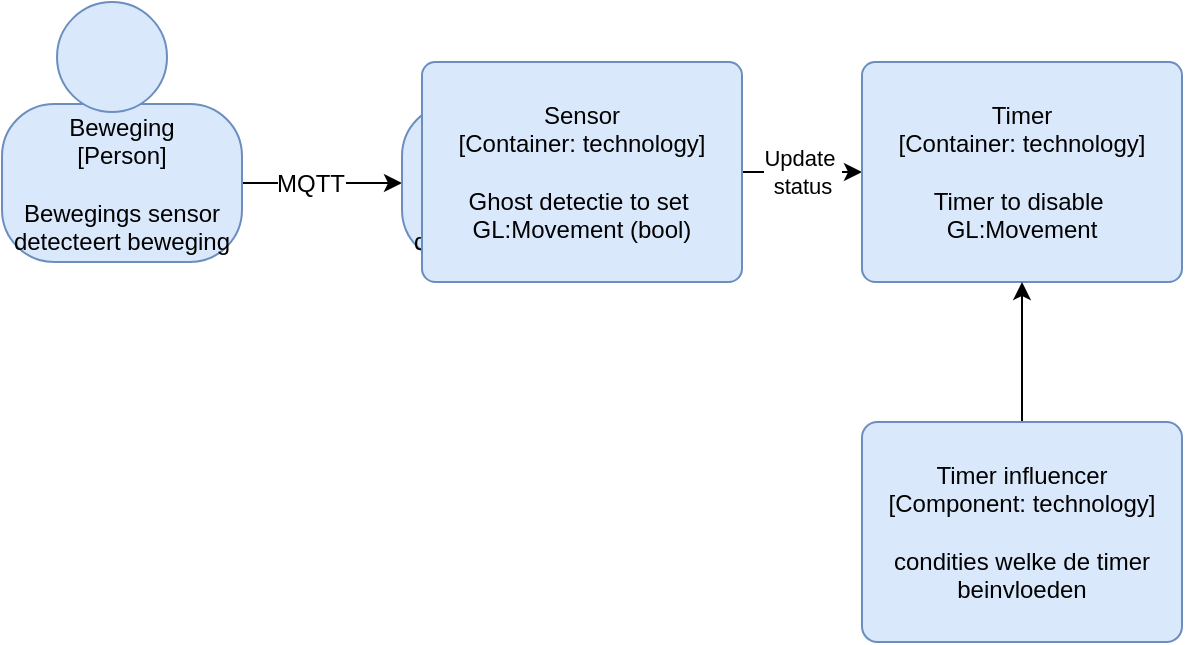 <mxfile version="12.2.8" type="github" pages="3">
  <diagram id="RRbCEkmqkF7tnA--R-60" name="Movement">
    <mxGraphModel dx="1024" dy="485" grid="1" gridSize="10" guides="1" tooltips="1" connect="1" arrows="1" fold="1" page="1" pageScale="1" pageWidth="850" pageHeight="1100" math="0" shadow="0">
      <root>
        <mxCell id="0"/>
        <mxCell id="1" parent="0"/>
        <mxCell id="Y9OF2ONfVtvooRnaM7Or-1" value="" style="group;rounded=0;labelBackgroundColor=none;fillColor=none;fontColor=#000000;align=center;html=1;" vertex="1" connectable="0" parent="1">
          <mxGeometry x="70" y="60" width="120" height="130" as="geometry"/>
          <C4Person as="c4"/>
        </mxCell>
        <mxCell id="Y9OF2ONfVtvooRnaM7Or-6" value="" style="edgeStyle=orthogonalEdgeStyle;rounded=0;orthogonalLoop=1;jettySize=auto;html=1;" edge="1" parent="Y9OF2ONfVtvooRnaM7Or-1" source="Y9OF2ONfVtvooRnaM7Or-2" target="Y9OF2ONfVtvooRnaM7Or-5">
          <mxGeometry relative="1" as="geometry"/>
        </mxCell>
        <mxCell id="Y9OF2ONfVtvooRnaM7Or-7" value="MQTT" style="text;html=1;resizable=0;points=[];align=center;verticalAlign=middle;labelBackgroundColor=#ffffff;" vertex="1" connectable="0" parent="Y9OF2ONfVtvooRnaM7Or-6">
          <mxGeometry x="-0.165" relative="1" as="geometry">
            <mxPoint as="offset"/>
          </mxGeometry>
        </mxCell>
        <object label="Beweging&lt;div&gt;[Person]&lt;/div&gt;&lt;div&gt;&lt;br&gt;&lt;/div&gt;&lt;div&gt;Bewegings sensor&lt;/div&gt;&lt;div&gt;detecteert beweging&lt;/div&gt;" placeholders="1" c4Name="Beweging" c4Type="body" c4Description="Bewegings sensor activiteit" id="Y9OF2ONfVtvooRnaM7Or-2">
          <mxCell style="rounded=1;whiteSpace=wrap;html=1;labelBackgroundColor=none;fillColor=#dae8fc;fontColor=#000000;align=center;arcSize=33;strokeColor=#6c8ebf;" vertex="1" parent="Y9OF2ONfVtvooRnaM7Or-1">
            <mxGeometry y="51" width="120" height="79" as="geometry"/>
            <C4Person as="c4"/>
          </mxCell>
        </object>
        <object label="Beweging&lt;div&gt;[Person]&lt;/div&gt;&lt;div&gt;&lt;br&gt;&lt;/div&gt;&lt;div&gt;Bewegings sensor&lt;/div&gt;&lt;div&gt;detecteert beweging&lt;/div&gt;" placeholders="1" c4Name="Beweging" c4Type="body" c4Description="Bewegings sensor activiteit" id="Y9OF2ONfVtvooRnaM7Or-5">
          <mxCell style="rounded=1;whiteSpace=wrap;html=1;labelBackgroundColor=none;fillColor=#dae8fc;fontColor=#000000;align=center;arcSize=33;strokeColor=#6c8ebf;" vertex="1" parent="Y9OF2ONfVtvooRnaM7Or-1">
            <mxGeometry x="200" y="51" width="120" height="79" as="geometry"/>
            <C4Person as="c4"/>
          </mxCell>
        </object>
        <mxCell id="Y9OF2ONfVtvooRnaM7Or-3" value="" style="ellipse;whiteSpace=wrap;html=1;aspect=fixed;rounded=0;labelBackgroundColor=none;fillColor=#dae8fc;fontSize=12;fontColor=#000000;align=center;strokeColor=#6c8ebf;" vertex="1" parent="Y9OF2ONfVtvooRnaM7Or-1">
          <mxGeometry x="27.5" width="55" height="55" as="geometry"/>
          <C4Person as="c4"/>
        </mxCell>
        <mxCell id="Y9OF2ONfVtvooRnaM7Or-9" value="Update&amp;nbsp;&lt;br&gt;status" style="edgeStyle=orthogonalEdgeStyle;rounded=0;orthogonalLoop=1;jettySize=auto;html=1;" edge="1" parent="1" source="Y9OF2ONfVtvooRnaM7Or-4" target="Y9OF2ONfVtvooRnaM7Or-8">
          <mxGeometry relative="1" as="geometry"/>
        </mxCell>
        <object label="&lt;span&gt;Sensor&lt;/span&gt;&lt;div&gt;[Container:&amp;nbsp;&lt;span&gt;technology&lt;/span&gt;&lt;span&gt;]&lt;/span&gt;&lt;/div&gt;&lt;div&gt;&lt;br&gt;&lt;/div&gt;&lt;div&gt;Ghost detectie to set&amp;nbsp;&lt;br&gt;GL:Movement (bool)&lt;/div&gt;" placeholders="1" c4Name="name" c4Type="Container" c4Technology="technology" c4Description="Beschreibung" id="Y9OF2ONfVtvooRnaM7Or-4">
          <mxCell style="rounded=1;whiteSpace=wrap;html=1;labelBackgroundColor=none;fillColor=#dae8fc;fontColor=#000000;align=center;arcSize=6;strokeColor=#6c8ebf;" vertex="1" parent="1">
            <mxGeometry x="280" y="90" width="160" height="110" as="geometry"/>
            <C4Container as="c4"/>
          </mxCell>
        </object>
        <object label="Timer&lt;br&gt;&lt;div&gt;[Container:&amp;nbsp;&lt;span&gt;technology&lt;/span&gt;&lt;span&gt;]&lt;/span&gt;&lt;/div&gt;&lt;div&gt;&lt;br&gt;&lt;/div&gt;&lt;div&gt;Timer to disable&amp;nbsp;&lt;/div&gt;&lt;div&gt;GL:Movement&lt;/div&gt;" placeholders="1" c4Name="Timer" c4Type="Container" c4Technology="technology" c4Description="op basis van de 24 klok worden bepaalde condities gezet voor het disablen van de movement (bool)" id="Y9OF2ONfVtvooRnaM7Or-8">
          <mxCell style="rounded=1;whiteSpace=wrap;html=1;labelBackgroundColor=none;fillColor=#dae8fc;fontColor=#000000;align=center;arcSize=6;strokeColor=#6c8ebf;" vertex="1" parent="1">
            <mxGeometry x="500" y="90" width="160" height="110" as="geometry"/>
            <C4Container as="c4"/>
          </mxCell>
        </object>
        <mxCell id="Y9OF2ONfVtvooRnaM7Or-11" value="" style="edgeStyle=orthogonalEdgeStyle;rounded=0;orthogonalLoop=1;jettySize=auto;html=1;" edge="1" parent="1" source="Y9OF2ONfVtvooRnaM7Or-10" target="Y9OF2ONfVtvooRnaM7Or-8">
          <mxGeometry relative="1" as="geometry"/>
        </mxCell>
        <object label="&lt;span&gt;Timer influencer&lt;/span&gt;&lt;div&gt;[Component:&amp;nbsp;&lt;span&gt;technology&lt;/span&gt;&lt;span&gt;]&lt;/span&gt;&lt;/div&gt;&lt;div&gt;&lt;br&gt;&lt;/div&gt;&lt;div&gt;condities welke de timer beinvloeden&lt;/div&gt;" placeholders="1" c4Name="name" c4Type="Component" c4Technology="technology" c4Description="Beschreibung" id="Y9OF2ONfVtvooRnaM7Or-10">
          <mxCell style="rounded=1;whiteSpace=wrap;html=1;labelBackgroundColor=none;fillColor=#dae8fc;fontColor=#000000;align=center;arcSize=7;strokeColor=#6c8ebf;" vertex="1" parent="1">
            <mxGeometry x="500" y="270" width="160" height="110" as="geometry"/>
            <C4Component as="c4"/>
          </mxCell>
        </object>
      </root>
    </mxGraphModel>
  </diagram>
  <diagram id="uKoTwiScCRmJr88l8iwz" name="Verlichting">
    <mxGraphModel dx="1024" dy="485" grid="1" gridSize="10" guides="1" tooltips="1" connect="1" arrows="1" fold="1" page="1" pageScale="1" pageWidth="850" pageHeight="1100" math="0" shadow="0">
      <root>
        <mxCell id="5hVVTMUSqoloVB6yyULh-0"/>
        <mxCell id="5hVVTMUSqoloVB6yyULh-1" parent="5hVVTMUSqoloVB6yyULh-0"/>
      </root>
    </mxGraphModel>
  </diagram>
  <diagram id="sJ4iWAoiv2QwzduNVYzu" name="Externe Variable">
    <mxGraphModel dx="1024" dy="485" grid="1" gridSize="10" guides="1" tooltips="1" connect="1" arrows="1" fold="1" page="1" pageScale="1" pageWidth="850" pageHeight="1100" math="0" shadow="0">
      <root>
        <mxCell id="E3brIGEzg_rA6OR0wNOF-0"/>
        <mxCell id="E3brIGEzg_rA6OR0wNOF-1" parent="E3brIGEzg_rA6OR0wNOF-0"/>
        <object label="&lt;span&gt;heartbeat&lt;/span&gt;&lt;div&gt;[Container:&amp;nbsp;&lt;span&gt;technology&lt;/span&gt;&lt;span&gt;]&lt;/span&gt;&lt;/div&gt;&lt;div&gt;&lt;br&gt;&lt;/div&gt;&lt;div&gt;Update Variable&lt;/div&gt;" placeholders="1" c4Name="name" c4Type="Container" c4Technology="technology" c4Description="Beschreibung" id="QS3fTnKQxivhpDRxpsuj-2">
          <mxCell style="rounded=1;whiteSpace=wrap;html=1;labelBackgroundColor=none;fillColor=#dae8fc;fontColor=#000000;align=center;arcSize=6;strokeColor=#6c8ebf;verticalAlign=top;" vertex="1" parent="E3brIGEzg_rA6OR0wNOF-1">
            <mxGeometry x="320" y="150" width="410" height="290" as="geometry"/>
            <C4Container as="c4"/>
          </mxCell>
        </object>
        <object label="&lt;span&gt;Nest&lt;/span&gt;&lt;div&gt;[Component:&amp;nbsp;&lt;span&gt;technology&lt;/span&gt;&lt;span&gt;]&lt;/span&gt;&lt;/div&gt;&lt;div&gt;&lt;br&gt;&lt;/div&gt;&lt;div&gt;GL:InsideTemp (value)&lt;/div&gt;&lt;div&gt;GL:InsideHuman (value)&lt;br&gt;GL:InsideHeat (bool)&lt;/div&gt;&lt;div&gt;&lt;br&gt;&lt;/div&gt;&lt;div&gt;&lt;br&gt;&lt;/div&gt;" placeholders="1" c4Name="name" c4Type="Component" c4Technology="technology" c4Description="Beschreibung" id="QS3fTnKQxivhpDRxpsuj-0">
          <mxCell style="rounded=1;whiteSpace=wrap;html=1;labelBackgroundColor=none;fillColor=#fff2cc;align=center;arcSize=7;strokeColor=#d6b656;" vertex="1" parent="E3brIGEzg_rA6OR0wNOF-1">
            <mxGeometry x="550" y="300" width="160" height="110" as="geometry"/>
            <C4Component as="c4"/>
          </mxCell>
        </object>
        <object label="&lt;span&gt;Weather&lt;/span&gt;&lt;div&gt;[Component:&amp;nbsp;&lt;span&gt;technology&lt;/span&gt;&lt;span&gt;]&lt;/span&gt;&lt;/div&gt;&lt;div&gt;&lt;br&gt;&lt;/div&gt;&lt;div&gt;GL:OutsideTemp (value)&lt;/div&gt;&lt;div&gt;GL:OutsideCloud (string)&lt;/div&gt;&lt;div&gt;GL:OutsideWind (value)&lt;/div&gt;&lt;div&gt;&lt;br&gt;&lt;/div&gt;" placeholders="1" c4Name="name" c4Type="Component" c4Technology="technology" c4Description="Beschreibung" id="E3brIGEzg_rA6OR0wNOF-2">
          <mxCell style="rounded=1;whiteSpace=wrap;html=1;labelBackgroundColor=none;fillColor=#ffe6cc;align=center;arcSize=7;strokeColor=#d79b00;" vertex="1" parent="E3brIGEzg_rA6OR0wNOF-1">
            <mxGeometry x="365" y="300" width="160" height="110" as="geometry"/>
            <C4Component as="c4"/>
          </mxCell>
        </object>
      </root>
    </mxGraphModel>
  </diagram>
</mxfile>
